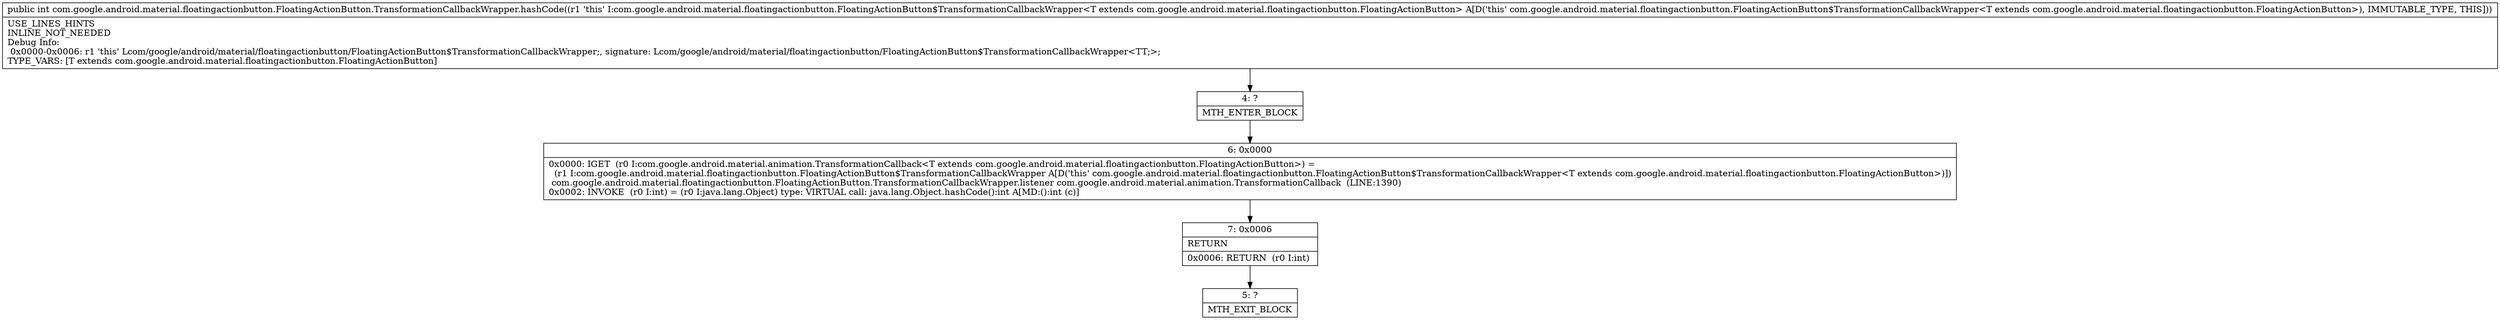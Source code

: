 digraph "CFG forcom.google.android.material.floatingactionbutton.FloatingActionButton.TransformationCallbackWrapper.hashCode()I" {
Node_4 [shape=record,label="{4\:\ ?|MTH_ENTER_BLOCK\l}"];
Node_6 [shape=record,label="{6\:\ 0x0000|0x0000: IGET  (r0 I:com.google.android.material.animation.TransformationCallback\<T extends com.google.android.material.floatingactionbutton.FloatingActionButton\>) = \l  (r1 I:com.google.android.material.floatingactionbutton.FloatingActionButton$TransformationCallbackWrapper A[D('this' com.google.android.material.floatingactionbutton.FloatingActionButton$TransformationCallbackWrapper\<T extends com.google.android.material.floatingactionbutton.FloatingActionButton\>)])\l com.google.android.material.floatingactionbutton.FloatingActionButton.TransformationCallbackWrapper.listener com.google.android.material.animation.TransformationCallback  (LINE:1390)\l0x0002: INVOKE  (r0 I:int) = (r0 I:java.lang.Object) type: VIRTUAL call: java.lang.Object.hashCode():int A[MD:():int (c)]\l}"];
Node_7 [shape=record,label="{7\:\ 0x0006|RETURN\l|0x0006: RETURN  (r0 I:int) \l}"];
Node_5 [shape=record,label="{5\:\ ?|MTH_EXIT_BLOCK\l}"];
MethodNode[shape=record,label="{public int com.google.android.material.floatingactionbutton.FloatingActionButton.TransformationCallbackWrapper.hashCode((r1 'this' I:com.google.android.material.floatingactionbutton.FloatingActionButton$TransformationCallbackWrapper\<T extends com.google.android.material.floatingactionbutton.FloatingActionButton\> A[D('this' com.google.android.material.floatingactionbutton.FloatingActionButton$TransformationCallbackWrapper\<T extends com.google.android.material.floatingactionbutton.FloatingActionButton\>), IMMUTABLE_TYPE, THIS]))  | USE_LINES_HINTS\lINLINE_NOT_NEEDED\lDebug Info:\l  0x0000\-0x0006: r1 'this' Lcom\/google\/android\/material\/floatingactionbutton\/FloatingActionButton$TransformationCallbackWrapper;, signature: Lcom\/google\/android\/material\/floatingactionbutton\/FloatingActionButton$TransformationCallbackWrapper\<TT;\>;\lTYPE_VARS: [T extends com.google.android.material.floatingactionbutton.FloatingActionButton]\l}"];
MethodNode -> Node_4;Node_4 -> Node_6;
Node_6 -> Node_7;
Node_7 -> Node_5;
}

